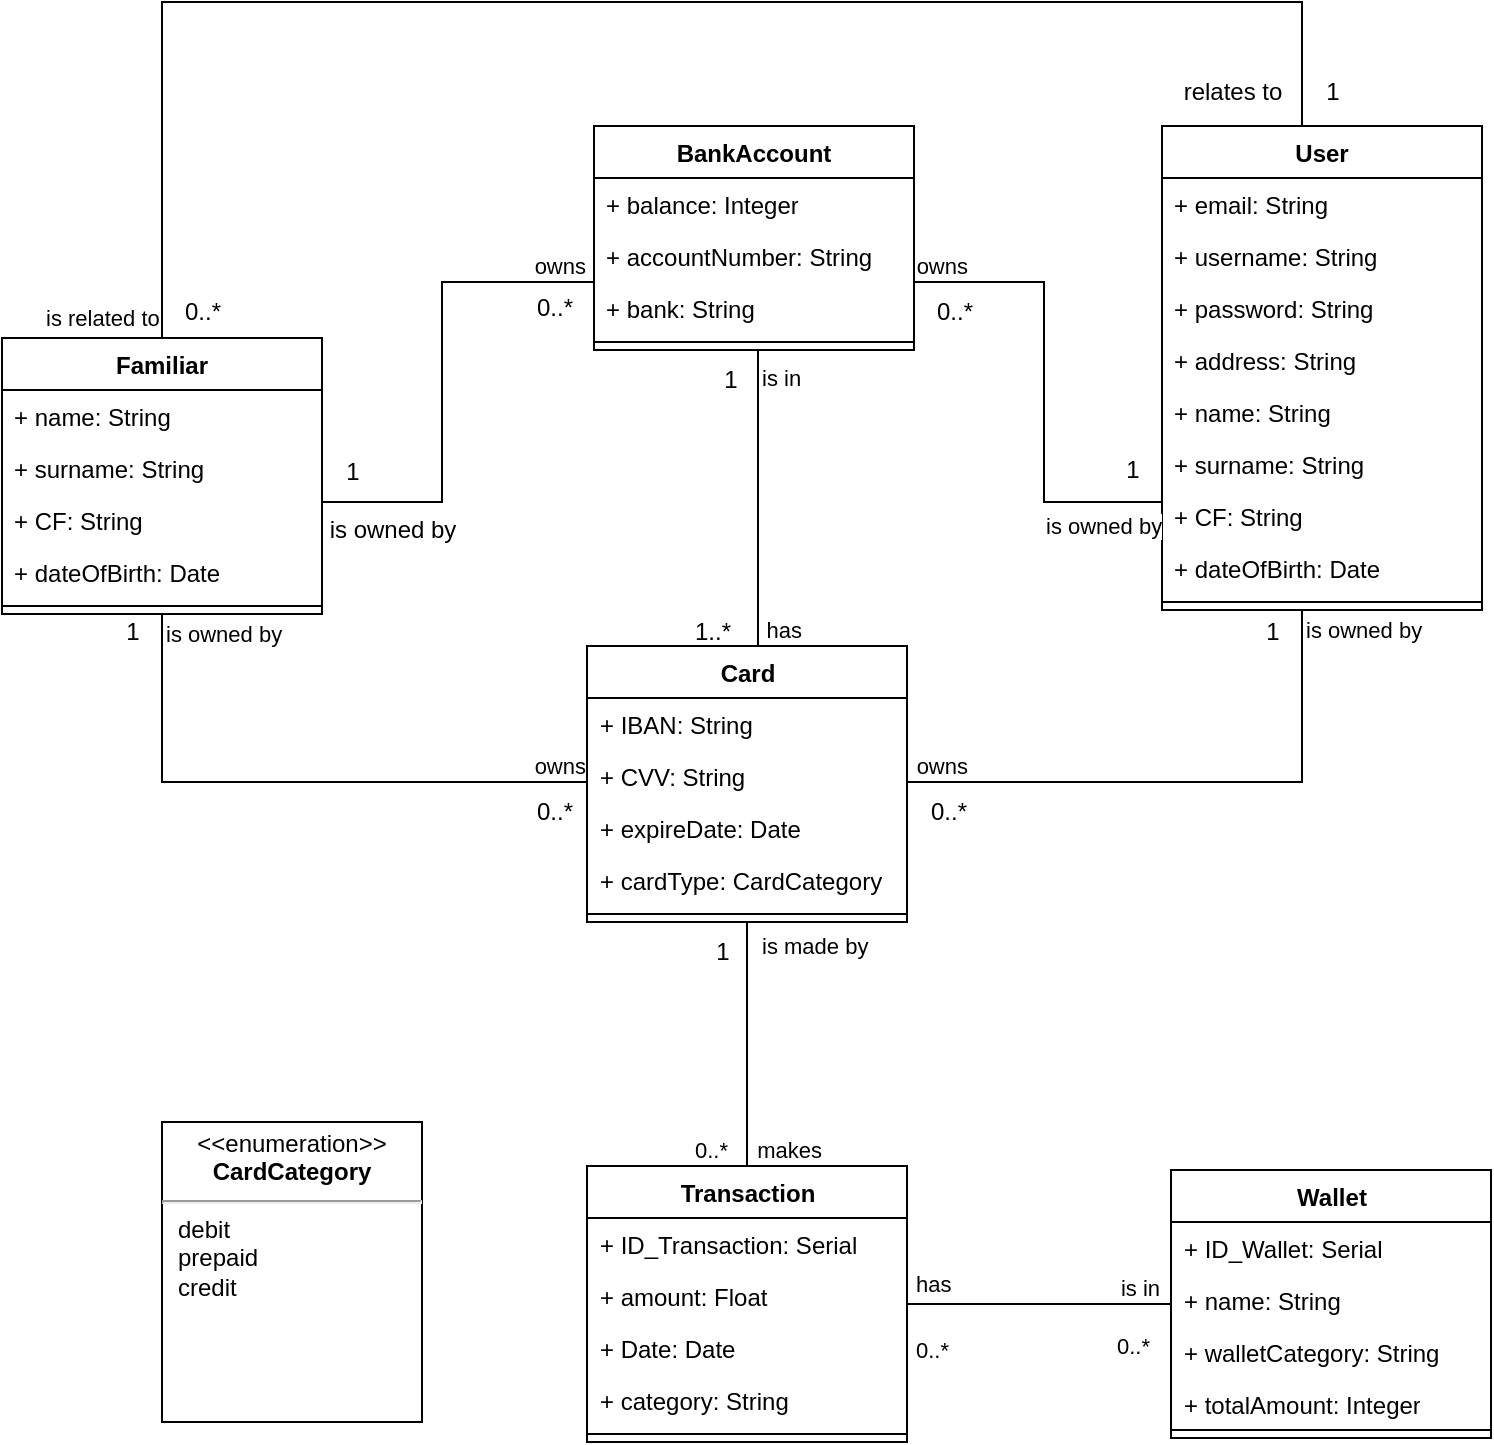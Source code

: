<mxfile version="22.1.18" type="device">
  <diagram name="Pagina-1" id="V5ksIkCfvQu8_VufCoOh">
    <mxGraphModel dx="3520" dy="2104" grid="1" gridSize="10" guides="1" tooltips="1" connect="1" arrows="1" fold="1" page="1" pageScale="1" pageWidth="827" pageHeight="1169" math="0" shadow="0">
      <root>
        <mxCell id="0" />
        <mxCell id="1" parent="0" />
        <mxCell id="AAI7ieODE616iLDU9Tso-13" value="Card" style="swimlane;fontStyle=1;align=center;verticalAlign=top;childLayout=stackLayout;horizontal=1;startSize=26;horizontalStack=0;resizeParent=1;resizeParentMax=0;resizeLast=0;collapsible=1;marginBottom=0;whiteSpace=wrap;html=1;" parent="1" vertex="1">
          <mxGeometry x="322.5" y="502.01" width="160" height="138" as="geometry">
            <mxRectangle x="334" y="480" width="70" height="30" as="alternateBounds" />
          </mxGeometry>
        </mxCell>
        <mxCell id="AAI7ieODE616iLDU9Tso-15" value="+ IBAN: String" style="text;strokeColor=none;fillColor=none;align=left;verticalAlign=top;spacingLeft=4;spacingRight=4;overflow=hidden;rotatable=0;points=[[0,0.5],[1,0.5]];portConstraint=eastwest;whiteSpace=wrap;html=1;" parent="AAI7ieODE616iLDU9Tso-13" vertex="1">
          <mxGeometry y="26" width="160" height="26" as="geometry" />
        </mxCell>
        <mxCell id="AAI7ieODE616iLDU9Tso-20" value="+ CVV: String" style="text;strokeColor=none;fillColor=none;align=left;verticalAlign=top;spacingLeft=4;spacingRight=4;overflow=hidden;rotatable=0;points=[[0,0.5],[1,0.5]];portConstraint=eastwest;whiteSpace=wrap;html=1;" parent="AAI7ieODE616iLDU9Tso-13" vertex="1">
          <mxGeometry y="52" width="160" height="26" as="geometry" />
        </mxCell>
        <mxCell id="AAI7ieODE616iLDU9Tso-21" value="+ expireDate: Date" style="text;strokeColor=none;fillColor=none;align=left;verticalAlign=top;spacingLeft=4;spacingRight=4;overflow=hidden;rotatable=0;points=[[0,0.5],[1,0.5]];portConstraint=eastwest;whiteSpace=wrap;html=1;" parent="AAI7ieODE616iLDU9Tso-13" vertex="1">
          <mxGeometry y="78" width="160" height="26" as="geometry" />
        </mxCell>
        <mxCell id="EGEKE53pseGuUhWctbH0-3" value="+ cardType: CardCategory" style="text;strokeColor=none;fillColor=none;align=left;verticalAlign=top;spacingLeft=4;spacingRight=4;overflow=hidden;rotatable=0;points=[[0,0.5],[1,0.5]];portConstraint=eastwest;whiteSpace=wrap;html=1;" parent="AAI7ieODE616iLDU9Tso-13" vertex="1">
          <mxGeometry y="104" width="160" height="26" as="geometry" />
        </mxCell>
        <mxCell id="AAI7ieODE616iLDU9Tso-17" value="" style="line;strokeWidth=1;fillColor=none;align=left;verticalAlign=middle;spacingTop=-1;spacingLeft=3;spacingRight=3;rotatable=0;labelPosition=right;points=[];portConstraint=eastwest;strokeColor=inherit;" parent="AAI7ieODE616iLDU9Tso-13" vertex="1">
          <mxGeometry y="130" width="160" height="8" as="geometry" />
        </mxCell>
        <mxCell id="AAI7ieODE616iLDU9Tso-22" value="Wallet" style="swimlane;fontStyle=1;align=center;verticalAlign=top;childLayout=stackLayout;horizontal=1;startSize=26;horizontalStack=0;resizeParent=1;resizeParentMax=0;resizeLast=0;collapsible=1;marginBottom=0;whiteSpace=wrap;html=1;" parent="1" vertex="1">
          <mxGeometry x="614.5" y="764" width="160" height="134" as="geometry" />
        </mxCell>
        <mxCell id="AAI7ieODE616iLDU9Tso-23" value="+ ID_Wallet: Serial" style="text;strokeColor=none;fillColor=none;align=left;verticalAlign=top;spacingLeft=4;spacingRight=4;overflow=hidden;rotatable=0;points=[[0,0.5],[1,0.5]];portConstraint=eastwest;whiteSpace=wrap;html=1;" parent="AAI7ieODE616iLDU9Tso-22" vertex="1">
          <mxGeometry y="26" width="160" height="26" as="geometry" />
        </mxCell>
        <mxCell id="kBO4bU-OnewzTs1eCNF8-2" value="+ name: String" style="text;strokeColor=none;fillColor=none;align=left;verticalAlign=top;spacingLeft=4;spacingRight=4;overflow=hidden;rotatable=0;points=[[0,0.5],[1,0.5]];portConstraint=eastwest;whiteSpace=wrap;html=1;" parent="AAI7ieODE616iLDU9Tso-22" vertex="1">
          <mxGeometry y="52" width="160" height="26" as="geometry" />
        </mxCell>
        <mxCell id="AAI7ieODE616iLDU9Tso-24" value="+ walletCategory: String" style="text;strokeColor=none;fillColor=none;align=left;verticalAlign=top;spacingLeft=4;spacingRight=4;overflow=hidden;rotatable=0;points=[[0,0.5],[1,0.5]];portConstraint=eastwest;whiteSpace=wrap;html=1;" parent="AAI7ieODE616iLDU9Tso-22" vertex="1">
          <mxGeometry y="78" width="160" height="26" as="geometry" />
        </mxCell>
        <mxCell id="AAI7ieODE616iLDU9Tso-25" value="+ totalAmount: Integer" style="text;strokeColor=none;fillColor=none;align=left;verticalAlign=top;spacingLeft=4;spacingRight=4;overflow=hidden;rotatable=0;points=[[0,0.5],[1,0.5]];portConstraint=eastwest;whiteSpace=wrap;html=1;" parent="AAI7ieODE616iLDU9Tso-22" vertex="1">
          <mxGeometry y="104" width="160" height="22" as="geometry" />
        </mxCell>
        <mxCell id="AAI7ieODE616iLDU9Tso-28" value="" style="line;strokeWidth=1;fillColor=none;align=left;verticalAlign=middle;spacingTop=-1;spacingLeft=3;spacingRight=3;rotatable=0;labelPosition=right;points=[];portConstraint=eastwest;strokeColor=inherit;" parent="AAI7ieODE616iLDU9Tso-22" vertex="1">
          <mxGeometry y="126" width="160" height="8" as="geometry" />
        </mxCell>
        <mxCell id="RBvPQlMyHcQg-AkLouZK-31" value="Transaction" style="swimlane;fontStyle=1;align=center;verticalAlign=top;childLayout=stackLayout;horizontal=1;startSize=26;horizontalStack=0;resizeParent=1;resizeParentMax=0;resizeLast=0;collapsible=1;marginBottom=0;whiteSpace=wrap;html=1;" parent="1" vertex="1">
          <mxGeometry x="322.5" y="762" width="160" height="138" as="geometry">
            <mxRectangle x="334" y="480" width="70" height="30" as="alternateBounds" />
          </mxGeometry>
        </mxCell>
        <mxCell id="RBvPQlMyHcQg-AkLouZK-32" value="+ ID_Transaction: Serial" style="text;strokeColor=none;fillColor=none;align=left;verticalAlign=top;spacingLeft=4;spacingRight=4;overflow=hidden;rotatable=0;points=[[0,0.5],[1,0.5]];portConstraint=eastwest;whiteSpace=wrap;html=1;" parent="RBvPQlMyHcQg-AkLouZK-31" vertex="1">
          <mxGeometry y="26" width="160" height="26" as="geometry" />
        </mxCell>
        <mxCell id="kBO4bU-OnewzTs1eCNF8-1" value="+ amount: Float" style="text;strokeColor=none;fillColor=none;align=left;verticalAlign=top;spacingLeft=4;spacingRight=4;overflow=hidden;rotatable=0;points=[[0,0.5],[1,0.5]];portConstraint=eastwest;whiteSpace=wrap;html=1;" parent="RBvPQlMyHcQg-AkLouZK-31" vertex="1">
          <mxGeometry y="52" width="160" height="26" as="geometry" />
        </mxCell>
        <mxCell id="RBvPQlMyHcQg-AkLouZK-33" value="+ Date: Date" style="text;strokeColor=none;fillColor=none;align=left;verticalAlign=top;spacingLeft=4;spacingRight=4;overflow=hidden;rotatable=0;points=[[0,0.5],[1,0.5]];portConstraint=eastwest;whiteSpace=wrap;html=1;" parent="RBvPQlMyHcQg-AkLouZK-31" vertex="1">
          <mxGeometry y="78" width="160" height="26" as="geometry" />
        </mxCell>
        <mxCell id="0wrzQk6284Li0RvRmJyz-1" value="+ category: String" style="text;strokeColor=none;fillColor=none;align=left;verticalAlign=top;spacingLeft=4;spacingRight=4;overflow=hidden;rotatable=0;points=[[0,0.5],[1,0.5]];portConstraint=eastwest;whiteSpace=wrap;html=1;" parent="RBvPQlMyHcQg-AkLouZK-31" vertex="1">
          <mxGeometry y="104" width="160" height="26" as="geometry" />
        </mxCell>
        <mxCell id="RBvPQlMyHcQg-AkLouZK-37" value="" style="line;strokeWidth=1;fillColor=none;align=left;verticalAlign=middle;spacingTop=-1;spacingLeft=3;spacingRight=3;rotatable=0;labelPosition=right;points=[];portConstraint=eastwest;strokeColor=inherit;" parent="RBvPQlMyHcQg-AkLouZK-31" vertex="1">
          <mxGeometry y="130" width="160" height="8" as="geometry" />
        </mxCell>
        <mxCell id="b4oZFLutdMUwWJEWLN6i-5" value="" style="endArrow=none;html=1;edgeStyle=orthogonalEdgeStyle;rounded=0;" parent="1" source="AAI7ieODE616iLDU9Tso-13" target="RBvPQlMyHcQg-AkLouZK-31" edge="1">
          <mxGeometry relative="1" as="geometry">
            <mxPoint x="409" y="650" as="sourcePoint" />
            <mxPoint x="559" y="468.5" as="targetPoint" />
            <Array as="points" />
          </mxGeometry>
        </mxCell>
        <mxCell id="b4oZFLutdMUwWJEWLN6i-6" value="is made by" style="edgeLabel;resizable=0;html=1;align=left;verticalAlign=bottom;" parent="b4oZFLutdMUwWJEWLN6i-5" connectable="0" vertex="1">
          <mxGeometry x="-1" relative="1" as="geometry">
            <mxPoint x="5" y="20" as="offset" />
          </mxGeometry>
        </mxCell>
        <mxCell id="b4oZFLutdMUwWJEWLN6i-7" value="makes" style="edgeLabel;resizable=0;html=1;align=right;verticalAlign=bottom;" parent="b4oZFLutdMUwWJEWLN6i-5" connectable="0" vertex="1">
          <mxGeometry x="1" relative="1" as="geometry">
            <mxPoint x="38" as="offset" />
          </mxGeometry>
        </mxCell>
        <mxCell id="b4oZFLutdMUwWJEWLN6i-8" value="" style="endArrow=none;html=1;edgeStyle=orthogonalEdgeStyle;rounded=0;" parent="1" source="RBvPQlMyHcQg-AkLouZK-31" target="AAI7ieODE616iLDU9Tso-22" edge="1">
          <mxGeometry relative="1" as="geometry">
            <mxPoint x="224" y="922.0" as="sourcePoint" />
            <mxPoint x="355" y="922.0" as="targetPoint" />
          </mxGeometry>
        </mxCell>
        <mxCell id="b4oZFLutdMUwWJEWLN6i-9" value="has" style="edgeLabel;resizable=0;html=1;align=left;verticalAlign=bottom;" parent="b4oZFLutdMUwWJEWLN6i-8" connectable="0" vertex="1">
          <mxGeometry x="-1" relative="1" as="geometry">
            <mxPoint x="2" y="-2" as="offset" />
          </mxGeometry>
        </mxCell>
        <mxCell id="b4oZFLutdMUwWJEWLN6i-10" value="is in" style="edgeLabel;resizable=0;html=1;align=right;verticalAlign=bottom;" parent="b4oZFLutdMUwWJEWLN6i-8" connectable="0" vertex="1">
          <mxGeometry x="1" relative="1" as="geometry">
            <mxPoint x="-5" as="offset" />
          </mxGeometry>
        </mxCell>
        <mxCell id="b4oZFLutdMUwWJEWLN6i-23" value="0..*" style="edgeLabel;resizable=0;html=1;align=right;verticalAlign=bottom;" parent="1" connectable="0" vertex="1">
          <mxGeometry x="393.5" y="762" as="geometry" />
        </mxCell>
        <mxCell id="b4oZFLutdMUwWJEWLN6i-25" value="0..*" style="edgeLabel;resizable=0;html=1;align=right;verticalAlign=bottom;" parent="1" connectable="0" vertex="1">
          <mxGeometry x="604.5" y="860.0" as="geometry" />
        </mxCell>
        <mxCell id="b4oZFLutdMUwWJEWLN6i-26" value="0..*" style="edgeLabel;resizable=0;html=1;align=left;verticalAlign=bottom;" parent="1" connectable="0" vertex="1">
          <mxGeometry x="484.5" y="862.0" as="geometry" />
        </mxCell>
        <mxCell id="EGEKE53pseGuUhWctbH0-4" value="&lt;p style=&quot;margin:0px;margin-top:4px;text-align:center;&quot;&gt;&amp;lt;&amp;lt;enumeration&amp;gt;&amp;gt;&lt;br&gt;&lt;b&gt;CardCategory&lt;/b&gt;&lt;/p&gt;&lt;hr&gt;&lt;p style=&quot;margin:0px;margin-left:8px;text-align:left;&quot;&gt;debit&lt;/p&gt;&lt;p style=&quot;margin:0px;margin-left:8px;text-align:left;&quot;&gt;prepaid&lt;/p&gt;&lt;p style=&quot;margin:0px;margin-left:8px;text-align:left;&quot;&gt;credit&lt;/p&gt;&lt;p style=&quot;margin:0px;margin-left:8px;text-align:left;&quot;&gt;&lt;br&gt;&lt;/p&gt;" style="shape=rect;html=1;overflow=fill;whiteSpace=wrap;" parent="1" vertex="1">
          <mxGeometry x="110" y="740" width="130" height="150" as="geometry" />
        </mxCell>
        <mxCell id="33SEwPihW6J2Dh9Cqzwo-4" value="BankAccount" style="swimlane;fontStyle=1;align=center;verticalAlign=top;childLayout=stackLayout;horizontal=1;startSize=26;horizontalStack=0;resizeParent=1;resizeParentMax=0;resizeLast=0;collapsible=1;marginBottom=0;whiteSpace=wrap;html=1;" parent="1" vertex="1">
          <mxGeometry x="326" y="242" width="160" height="112" as="geometry">
            <mxRectangle x="334" y="480" width="70" height="30" as="alternateBounds" />
          </mxGeometry>
        </mxCell>
        <mxCell id="33SEwPihW6J2Dh9Cqzwo-5" value="+ balance: Integer" style="text;strokeColor=none;fillColor=none;align=left;verticalAlign=top;spacingLeft=4;spacingRight=4;overflow=hidden;rotatable=0;points=[[0,0.5],[1,0.5]];portConstraint=eastwest;whiteSpace=wrap;html=1;" parent="33SEwPihW6J2Dh9Cqzwo-4" vertex="1">
          <mxGeometry y="26" width="160" height="26" as="geometry" />
        </mxCell>
        <mxCell id="33SEwPihW6J2Dh9Cqzwo-6" value="+ accountNumber: String" style="text;strokeColor=none;fillColor=none;align=left;verticalAlign=top;spacingLeft=4;spacingRight=4;overflow=hidden;rotatable=0;points=[[0,0.5],[1,0.5]];portConstraint=eastwest;whiteSpace=wrap;html=1;" parent="33SEwPihW6J2Dh9Cqzwo-4" vertex="1">
          <mxGeometry y="52" width="160" height="26" as="geometry" />
        </mxCell>
        <mxCell id="33SEwPihW6J2Dh9Cqzwo-7" value="+ bank: String" style="text;strokeColor=none;fillColor=none;align=left;verticalAlign=top;spacingLeft=4;spacingRight=4;overflow=hidden;rotatable=0;points=[[0,0.5],[1,0.5]];portConstraint=eastwest;whiteSpace=wrap;html=1;" parent="33SEwPihW6J2Dh9Cqzwo-4" vertex="1">
          <mxGeometry y="78" width="160" height="26" as="geometry" />
        </mxCell>
        <mxCell id="33SEwPihW6J2Dh9Cqzwo-8" value="" style="line;strokeWidth=1;fillColor=none;align=left;verticalAlign=middle;spacingTop=-1;spacingLeft=3;spacingRight=3;rotatable=0;labelPosition=right;points=[];portConstraint=eastwest;strokeColor=inherit;" parent="33SEwPihW6J2Dh9Cqzwo-4" vertex="1">
          <mxGeometry y="104" width="160" height="8" as="geometry" />
        </mxCell>
        <mxCell id="33SEwPihW6J2Dh9Cqzwo-23" value="User" style="swimlane;fontStyle=1;align=center;verticalAlign=top;childLayout=stackLayout;horizontal=1;startSize=26;horizontalStack=0;resizeParent=1;resizeParentMax=0;resizeLast=0;collapsible=1;marginBottom=0;whiteSpace=wrap;html=1;" parent="1" vertex="1">
          <mxGeometry x="610" y="242" width="160" height="242" as="geometry" />
        </mxCell>
        <mxCell id="33SEwPihW6J2Dh9Cqzwo-24" value="+ email: String" style="text;strokeColor=none;fillColor=none;align=left;verticalAlign=top;spacingLeft=4;spacingRight=4;overflow=hidden;rotatable=0;points=[[0,0.5],[1,0.5]];portConstraint=eastwest;whiteSpace=wrap;html=1;" parent="33SEwPihW6J2Dh9Cqzwo-23" vertex="1">
          <mxGeometry y="26" width="160" height="26" as="geometry" />
        </mxCell>
        <mxCell id="33SEwPihW6J2Dh9Cqzwo-25" value="+ username: String" style="text;strokeColor=none;fillColor=none;align=left;verticalAlign=top;spacingLeft=4;spacingRight=4;overflow=hidden;rotatable=0;points=[[0,0.5],[1,0.5]];portConstraint=eastwest;whiteSpace=wrap;html=1;" parent="33SEwPihW6J2Dh9Cqzwo-23" vertex="1">
          <mxGeometry y="52" width="160" height="26" as="geometry" />
        </mxCell>
        <mxCell id="33SEwPihW6J2Dh9Cqzwo-40" value="+ password: String" style="text;strokeColor=none;fillColor=none;align=left;verticalAlign=top;spacingLeft=4;spacingRight=4;overflow=hidden;rotatable=0;points=[[0,0.5],[1,0.5]];portConstraint=eastwest;whiteSpace=wrap;html=1;" parent="33SEwPihW6J2Dh9Cqzwo-23" vertex="1">
          <mxGeometry y="78" width="160" height="26" as="geometry" />
        </mxCell>
        <mxCell id="33SEwPihW6J2Dh9Cqzwo-27" value="+ address: String" style="text;strokeColor=none;fillColor=none;align=left;verticalAlign=top;spacingLeft=4;spacingRight=4;overflow=hidden;rotatable=0;points=[[0,0.5],[1,0.5]];portConstraint=eastwest;whiteSpace=wrap;html=1;" parent="33SEwPihW6J2Dh9Cqzwo-23" vertex="1">
          <mxGeometry y="104" width="160" height="26" as="geometry" />
        </mxCell>
        <mxCell id="33SEwPihW6J2Dh9Cqzwo-33" value="+ name: String" style="text;strokeColor=none;fillColor=none;align=left;verticalAlign=top;spacingLeft=4;spacingRight=4;overflow=hidden;rotatable=0;points=[[0,0.5],[1,0.5]];portConstraint=eastwest;whiteSpace=wrap;html=1;" parent="33SEwPihW6J2Dh9Cqzwo-23" vertex="1">
          <mxGeometry y="130" width="160" height="26" as="geometry" />
        </mxCell>
        <mxCell id="33SEwPihW6J2Dh9Cqzwo-34" value="+ surname: String" style="text;strokeColor=none;fillColor=none;align=left;verticalAlign=top;spacingLeft=4;spacingRight=4;overflow=hidden;rotatable=0;points=[[0,0.5],[1,0.5]];portConstraint=eastwest;whiteSpace=wrap;html=1;" parent="33SEwPihW6J2Dh9Cqzwo-23" vertex="1">
          <mxGeometry y="156" width="160" height="26" as="geometry" />
        </mxCell>
        <mxCell id="33SEwPihW6J2Dh9Cqzwo-35" value="+ CF: String" style="text;strokeColor=none;fillColor=none;align=left;verticalAlign=top;spacingLeft=4;spacingRight=4;overflow=hidden;rotatable=0;points=[[0,0.5],[1,0.5]];portConstraint=eastwest;whiteSpace=wrap;html=1;" parent="33SEwPihW6J2Dh9Cqzwo-23" vertex="1">
          <mxGeometry y="182" width="160" height="26" as="geometry" />
        </mxCell>
        <mxCell id="33SEwPihW6J2Dh9Cqzwo-36" value="+ dateOfBirth: Date" style="text;strokeColor=none;fillColor=none;align=left;verticalAlign=top;spacingLeft=4;spacingRight=4;overflow=hidden;rotatable=0;points=[[0,0.5],[1,0.5]];portConstraint=eastwest;whiteSpace=wrap;html=1;" parent="33SEwPihW6J2Dh9Cqzwo-23" vertex="1">
          <mxGeometry y="208" width="160" height="26" as="geometry" />
        </mxCell>
        <mxCell id="33SEwPihW6J2Dh9Cqzwo-28" value="" style="line;strokeWidth=1;fillColor=none;align=left;verticalAlign=middle;spacingTop=-1;spacingLeft=3;spacingRight=3;rotatable=0;labelPosition=right;points=[];portConstraint=eastwest;strokeColor=inherit;" parent="33SEwPihW6J2Dh9Cqzwo-23" vertex="1">
          <mxGeometry y="234" width="160" height="8" as="geometry" />
        </mxCell>
        <mxCell id="33SEwPihW6J2Dh9Cqzwo-30" value="Familiar" style="swimlane;fontStyle=1;align=center;verticalAlign=top;childLayout=stackLayout;horizontal=1;startSize=26;horizontalStack=0;resizeParent=1;resizeParentMax=0;resizeLast=0;collapsible=1;marginBottom=0;whiteSpace=wrap;html=1;" parent="1" vertex="1">
          <mxGeometry x="30" y="348" width="160" height="138" as="geometry" />
        </mxCell>
        <mxCell id="33SEwPihW6J2Dh9Cqzwo-26" value="+ name: String" style="text;strokeColor=none;fillColor=none;align=left;verticalAlign=top;spacingLeft=4;spacingRight=4;overflow=hidden;rotatable=0;points=[[0,0.5],[1,0.5]];portConstraint=eastwest;whiteSpace=wrap;html=1;" parent="33SEwPihW6J2Dh9Cqzwo-30" vertex="1">
          <mxGeometry y="26" width="160" height="26" as="geometry" />
        </mxCell>
        <mxCell id="33SEwPihW6J2Dh9Cqzwo-45" value="+ surname: String" style="text;strokeColor=none;fillColor=none;align=left;verticalAlign=top;spacingLeft=4;spacingRight=4;overflow=hidden;rotatable=0;points=[[0,0.5],[1,0.5]];portConstraint=eastwest;whiteSpace=wrap;html=1;" parent="33SEwPihW6J2Dh9Cqzwo-30" vertex="1">
          <mxGeometry y="52" width="160" height="26" as="geometry" />
        </mxCell>
        <mxCell id="33SEwPihW6J2Dh9Cqzwo-44" value="+ CF: String" style="text;strokeColor=none;fillColor=none;align=left;verticalAlign=top;spacingLeft=4;spacingRight=4;overflow=hidden;rotatable=0;points=[[0,0.5],[1,0.5]];portConstraint=eastwest;whiteSpace=wrap;html=1;" parent="33SEwPihW6J2Dh9Cqzwo-30" vertex="1">
          <mxGeometry y="78" width="160" height="26" as="geometry" />
        </mxCell>
        <mxCell id="33SEwPihW6J2Dh9Cqzwo-41" value="+ dateOfBirth: Date" style="text;strokeColor=none;fillColor=none;align=left;verticalAlign=top;spacingLeft=4;spacingRight=4;overflow=hidden;rotatable=0;points=[[0,0.5],[1,0.5]];portConstraint=eastwest;whiteSpace=wrap;html=1;" parent="33SEwPihW6J2Dh9Cqzwo-30" vertex="1">
          <mxGeometry y="104" width="160" height="26" as="geometry" />
        </mxCell>
        <mxCell id="33SEwPihW6J2Dh9Cqzwo-31" value="" style="line;strokeWidth=1;fillColor=none;align=left;verticalAlign=middle;spacingTop=-1;spacingLeft=3;spacingRight=3;rotatable=0;labelPosition=right;points=[];portConstraint=eastwest;strokeColor=inherit;" parent="33SEwPihW6J2Dh9Cqzwo-30" vertex="1">
          <mxGeometry y="130" width="160" height="8" as="geometry" />
        </mxCell>
        <mxCell id="33SEwPihW6J2Dh9Cqzwo-46" value="" style="endArrow=none;html=1;edgeStyle=orthogonalEdgeStyle;rounded=0;" parent="1" source="33SEwPihW6J2Dh9Cqzwo-30" target="33SEwPihW6J2Dh9Cqzwo-23" edge="1">
          <mxGeometry relative="1" as="geometry">
            <mxPoint x="330" y="480" as="sourcePoint" />
            <mxPoint x="680" y="100" as="targetPoint" />
            <Array as="points">
              <mxPoint x="110" y="180" />
              <mxPoint x="680" y="180" />
            </Array>
          </mxGeometry>
        </mxCell>
        <mxCell id="33SEwPihW6J2Dh9Cqzwo-47" value="is related to" style="edgeLabel;resizable=0;html=1;align=left;verticalAlign=bottom;" parent="33SEwPihW6J2Dh9Cqzwo-46" connectable="0" vertex="1">
          <mxGeometry x="-1" relative="1" as="geometry">
            <mxPoint x="-60" y="-2" as="offset" />
          </mxGeometry>
        </mxCell>
        <mxCell id="33SEwPihW6J2Dh9Cqzwo-49" value="0..*" style="text;html=1;align=center;verticalAlign=middle;resizable=0;points=[];autosize=1;strokeColor=none;fillColor=none;" parent="1" vertex="1">
          <mxGeometry x="110" y="320" width="40" height="30" as="geometry" />
        </mxCell>
        <mxCell id="33SEwPihW6J2Dh9Cqzwo-50" value="relates to" style="text;html=1;align=center;verticalAlign=middle;resizable=0;points=[];autosize=1;strokeColor=none;fillColor=none;" parent="1" vertex="1">
          <mxGeometry x="610" y="210" width="70" height="30" as="geometry" />
        </mxCell>
        <mxCell id="33SEwPihW6J2Dh9Cqzwo-52" value="1" style="text;html=1;align=center;verticalAlign=middle;resizable=0;points=[];autosize=1;strokeColor=none;fillColor=none;" parent="1" vertex="1">
          <mxGeometry x="680" y="210" width="30" height="30" as="geometry" />
        </mxCell>
        <mxCell id="33SEwPihW6J2Dh9Cqzwo-53" value="" style="endArrow=none;html=1;edgeStyle=orthogonalEdgeStyle;rounded=0;" parent="1" source="33SEwPihW6J2Dh9Cqzwo-30" target="33SEwPihW6J2Dh9Cqzwo-4" edge="1">
          <mxGeometry relative="1" as="geometry">
            <mxPoint x="330" y="570" as="sourcePoint" />
            <mxPoint x="200" y="600" as="targetPoint" />
            <Array as="points">
              <mxPoint x="250" y="430" />
              <mxPoint x="250" y="320" />
            </Array>
          </mxGeometry>
        </mxCell>
        <mxCell id="33SEwPihW6J2Dh9Cqzwo-55" value="owns" style="edgeLabel;resizable=0;html=1;align=right;verticalAlign=bottom;" parent="33SEwPihW6J2Dh9Cqzwo-53" connectable="0" vertex="1">
          <mxGeometry x="1" relative="1" as="geometry">
            <mxPoint x="-4" as="offset" />
          </mxGeometry>
        </mxCell>
        <mxCell id="33SEwPihW6J2Dh9Cqzwo-56" value="is owned by" style="text;html=1;align=center;verticalAlign=middle;resizable=0;points=[];autosize=1;strokeColor=none;fillColor=none;" parent="1" vertex="1">
          <mxGeometry x="180" y="429" width="90" height="30" as="geometry" />
        </mxCell>
        <mxCell id="33SEwPihW6J2Dh9Cqzwo-57" value="1" style="text;html=1;align=center;verticalAlign=middle;resizable=0;points=[];autosize=1;strokeColor=none;fillColor=none;" parent="1" vertex="1">
          <mxGeometry x="190" y="400.01" width="30" height="30" as="geometry" />
        </mxCell>
        <mxCell id="33SEwPihW6J2Dh9Cqzwo-58" value="0..*" style="text;html=1;align=center;verticalAlign=middle;resizable=0;points=[];autosize=1;strokeColor=none;fillColor=none;" parent="1" vertex="1">
          <mxGeometry x="286" y="318" width="40" height="30" as="geometry" />
        </mxCell>
        <mxCell id="33SEwPihW6J2Dh9Cqzwo-59" value="" style="endArrow=none;html=1;edgeStyle=orthogonalEdgeStyle;rounded=0;" parent="1" source="33SEwPihW6J2Dh9Cqzwo-30" target="AAI7ieODE616iLDU9Tso-13" edge="1">
          <mxGeometry relative="1" as="geometry">
            <mxPoint x="330" y="600" as="sourcePoint" />
            <mxPoint x="490" y="600" as="targetPoint" />
            <Array as="points">
              <mxPoint x="110" y="570" />
            </Array>
          </mxGeometry>
        </mxCell>
        <mxCell id="33SEwPihW6J2Dh9Cqzwo-60" value="is owned by" style="edgeLabel;resizable=0;html=1;align=left;verticalAlign=bottom;" parent="33SEwPihW6J2Dh9Cqzwo-59" connectable="0" vertex="1">
          <mxGeometry x="-1" relative="1" as="geometry">
            <mxPoint y="18" as="offset" />
          </mxGeometry>
        </mxCell>
        <mxCell id="33SEwPihW6J2Dh9Cqzwo-61" value="owns" style="edgeLabel;resizable=0;html=1;align=right;verticalAlign=bottom;" parent="33SEwPihW6J2Dh9Cqzwo-59" connectable="0" vertex="1">
          <mxGeometry x="1" relative="1" as="geometry" />
        </mxCell>
        <mxCell id="33SEwPihW6J2Dh9Cqzwo-62" value="1" style="text;html=1;align=center;verticalAlign=middle;resizable=0;points=[];autosize=1;strokeColor=none;fillColor=none;" parent="1" vertex="1">
          <mxGeometry x="80" y="480" width="30" height="30" as="geometry" />
        </mxCell>
        <mxCell id="33SEwPihW6J2Dh9Cqzwo-63" value="0..*" style="text;html=1;align=center;verticalAlign=middle;resizable=0;points=[];autosize=1;strokeColor=none;fillColor=none;" parent="1" vertex="1">
          <mxGeometry x="286" y="570" width="40" height="30" as="geometry" />
        </mxCell>
        <mxCell id="33SEwPihW6J2Dh9Cqzwo-64" value="" style="endArrow=none;html=1;edgeStyle=orthogonalEdgeStyle;rounded=0;" parent="1" source="33SEwPihW6J2Dh9Cqzwo-23" target="33SEwPihW6J2Dh9Cqzwo-4" edge="1">
          <mxGeometry relative="1" as="geometry">
            <mxPoint x="330" y="630" as="sourcePoint" />
            <mxPoint x="490" y="630" as="targetPoint" />
            <Array as="points">
              <mxPoint x="551" y="430" />
              <mxPoint x="551" y="320" />
            </Array>
          </mxGeometry>
        </mxCell>
        <mxCell id="33SEwPihW6J2Dh9Cqzwo-65" value="is owned by" style="edgeLabel;resizable=0;html=1;align=left;verticalAlign=bottom;" parent="33SEwPihW6J2Dh9Cqzwo-64" connectable="0" vertex="1">
          <mxGeometry x="-1" relative="1" as="geometry">
            <mxPoint x="-60" y="20" as="offset" />
          </mxGeometry>
        </mxCell>
        <mxCell id="33SEwPihW6J2Dh9Cqzwo-66" value="owns" style="edgeLabel;resizable=0;html=1;align=right;verticalAlign=bottom;" parent="33SEwPihW6J2Dh9Cqzwo-64" connectable="0" vertex="1">
          <mxGeometry x="1" relative="1" as="geometry">
            <mxPoint x="27" as="offset" />
          </mxGeometry>
        </mxCell>
        <mxCell id="33SEwPihW6J2Dh9Cqzwo-67" value="0..*" style="text;html=1;align=center;verticalAlign=middle;resizable=0;points=[];autosize=1;strokeColor=none;fillColor=none;" parent="1" vertex="1">
          <mxGeometry x="486" y="320" width="40" height="30" as="geometry" />
        </mxCell>
        <mxCell id="33SEwPihW6J2Dh9Cqzwo-68" value="1" style="text;html=1;align=center;verticalAlign=middle;resizable=0;points=[];autosize=1;strokeColor=none;fillColor=none;" parent="1" vertex="1">
          <mxGeometry x="580" y="399" width="30" height="30" as="geometry" />
        </mxCell>
        <mxCell id="33SEwPihW6J2Dh9Cqzwo-69" value="" style="endArrow=none;html=1;edgeStyle=orthogonalEdgeStyle;rounded=0;" parent="1" source="33SEwPihW6J2Dh9Cqzwo-23" target="AAI7ieODE616iLDU9Tso-13" edge="1">
          <mxGeometry relative="1" as="geometry">
            <mxPoint x="750" y="590" as="sourcePoint" />
            <mxPoint x="490" y="630" as="targetPoint" />
            <Array as="points">
              <mxPoint x="680" y="570" />
            </Array>
          </mxGeometry>
        </mxCell>
        <mxCell id="33SEwPihW6J2Dh9Cqzwo-70" value="is owned by" style="edgeLabel;resizable=0;html=1;align=left;verticalAlign=bottom;" parent="33SEwPihW6J2Dh9Cqzwo-69" connectable="0" vertex="1">
          <mxGeometry x="-1" relative="1" as="geometry">
            <mxPoint y="18" as="offset" />
          </mxGeometry>
        </mxCell>
        <mxCell id="33SEwPihW6J2Dh9Cqzwo-71" value="owns" style="edgeLabel;resizable=0;html=1;align=right;verticalAlign=bottom;" parent="33SEwPihW6J2Dh9Cqzwo-69" connectable="0" vertex="1">
          <mxGeometry x="1" relative="1" as="geometry">
            <mxPoint x="31" as="offset" />
          </mxGeometry>
        </mxCell>
        <mxCell id="33SEwPihW6J2Dh9Cqzwo-72" value="0..*" style="text;html=1;align=center;verticalAlign=middle;resizable=0;points=[];autosize=1;strokeColor=none;fillColor=none;" parent="1" vertex="1">
          <mxGeometry x="482.5" y="570" width="40" height="30" as="geometry" />
        </mxCell>
        <mxCell id="33SEwPihW6J2Dh9Cqzwo-73" value="1" style="text;html=1;align=center;verticalAlign=middle;resizable=0;points=[];autosize=1;strokeColor=none;fillColor=none;" parent="1" vertex="1">
          <mxGeometry x="650" y="480" width="30" height="30" as="geometry" />
        </mxCell>
        <mxCell id="33SEwPihW6J2Dh9Cqzwo-74" value="" style="endArrow=none;html=1;edgeStyle=orthogonalEdgeStyle;rounded=0;" parent="1" source="33SEwPihW6J2Dh9Cqzwo-4" target="AAI7ieODE616iLDU9Tso-13" edge="1">
          <mxGeometry relative="1" as="geometry">
            <mxPoint x="330" y="630" as="sourcePoint" />
            <mxPoint x="490" y="630" as="targetPoint" />
            <Array as="points">
              <mxPoint x="408" y="390" />
              <mxPoint x="408" y="390" />
            </Array>
          </mxGeometry>
        </mxCell>
        <mxCell id="33SEwPihW6J2Dh9Cqzwo-75" value="is in" style="edgeLabel;resizable=0;html=1;align=left;verticalAlign=bottom;" parent="33SEwPihW6J2Dh9Cqzwo-74" connectable="0" vertex="1">
          <mxGeometry x="-1" relative="1" as="geometry">
            <mxPoint y="22" as="offset" />
          </mxGeometry>
        </mxCell>
        <mxCell id="33SEwPihW6J2Dh9Cqzwo-76" value="has" style="edgeLabel;resizable=0;html=1;align=right;verticalAlign=bottom;" parent="33SEwPihW6J2Dh9Cqzwo-74" connectable="0" vertex="1">
          <mxGeometry x="1" relative="1" as="geometry">
            <mxPoint x="22" as="offset" />
          </mxGeometry>
        </mxCell>
        <mxCell id="33SEwPihW6J2Dh9Cqzwo-77" value="1" style="text;html=1;align=center;verticalAlign=middle;resizable=0;points=[];autosize=1;strokeColor=none;fillColor=none;" parent="1" vertex="1">
          <mxGeometry x="378.5" y="354" width="30" height="30" as="geometry" />
        </mxCell>
        <mxCell id="33SEwPihW6J2Dh9Cqzwo-78" value="1..*" style="text;html=1;align=center;verticalAlign=middle;resizable=0;points=[];autosize=1;strokeColor=none;fillColor=none;" parent="1" vertex="1">
          <mxGeometry x="364.5" y="480" width="40" height="30" as="geometry" />
        </mxCell>
        <mxCell id="xvi5evATN4ZnRAIIenQ_-2" value="1" style="text;html=1;align=center;verticalAlign=middle;resizable=0;points=[];autosize=1;strokeColor=none;fillColor=none;" vertex="1" parent="1">
          <mxGeometry x="374.5" y="640.01" width="30" height="30" as="geometry" />
        </mxCell>
      </root>
    </mxGraphModel>
  </diagram>
</mxfile>
